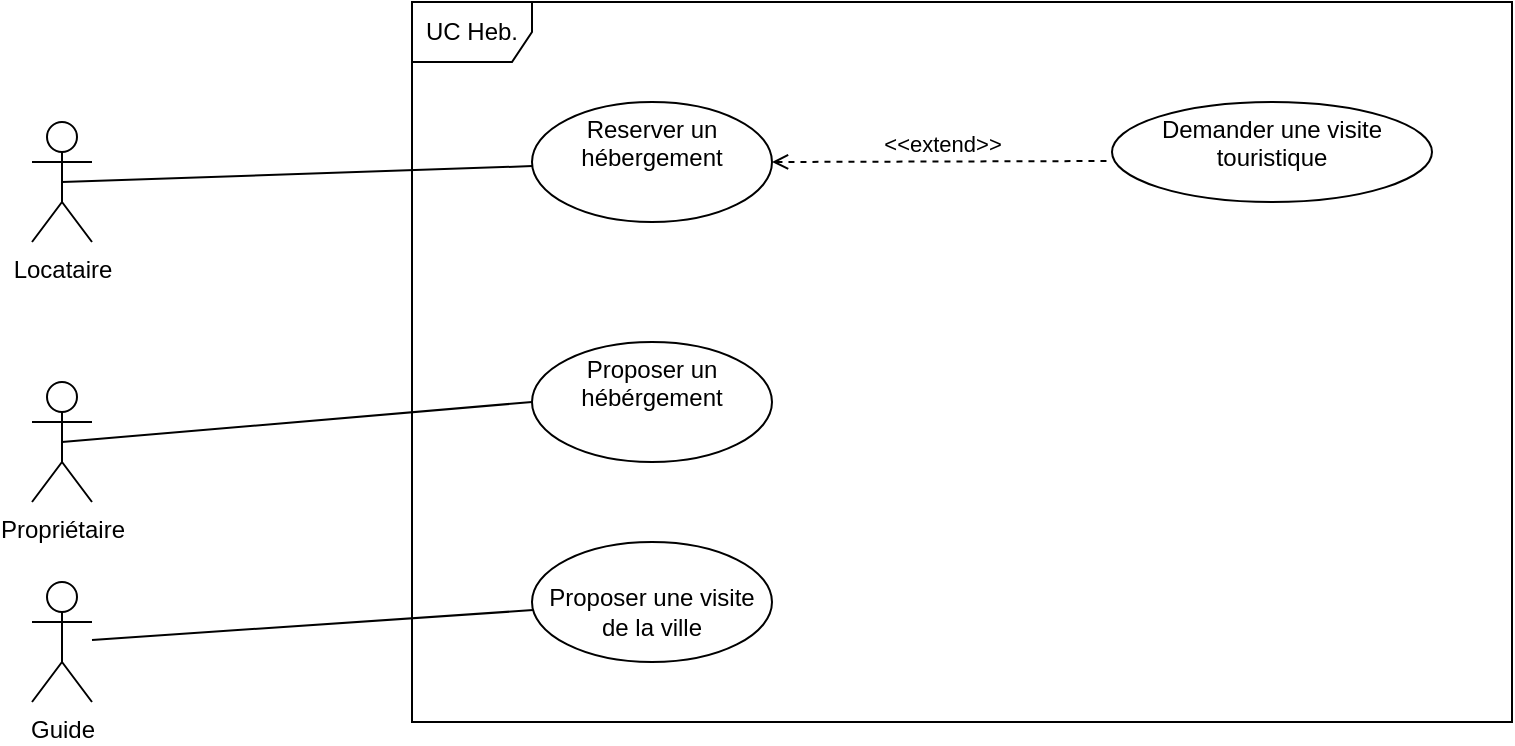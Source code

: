 <mxfile version="21.3.8" type="device">
  <diagram id="IMfcDTtslhJo9Jacq_pT" name="Page-1">
    <mxGraphModel dx="922" dy="402" grid="1" gridSize="10" guides="1" tooltips="1" connect="1" arrows="1" fold="1" page="1" pageScale="1" pageWidth="1169" pageHeight="1654" math="0" shadow="0">
      <root>
        <mxCell id="0" />
        <mxCell id="1" parent="0" />
        <mxCell id="HRQ94fjygY4lQHOxMg0O-18" value="" style="rounded=0;orthogonalLoop=1;jettySize=auto;html=1;endArrow=none;endFill=0;exitX=0.5;exitY=0.5;exitDx=0;exitDy=0;exitPerimeter=0;" parent="1" source="HRQ94fjygY4lQHOxMg0O-1" target="HRQ94fjygY4lQHOxMg0O-17" edge="1">
          <mxGeometry relative="1" as="geometry" />
        </mxCell>
        <mxCell id="HRQ94fjygY4lQHOxMg0O-1" value="Locataire" style="shape=umlActor;verticalLabelPosition=bottom;verticalAlign=top;html=1;" parent="1" vertex="1">
          <mxGeometry x="260" y="150" width="30" height="60" as="geometry" />
        </mxCell>
        <mxCell id="HRQ94fjygY4lQHOxMg0O-20" value="" style="rounded=0;orthogonalLoop=1;jettySize=auto;html=1;endArrow=none;endFill=0;" parent="1" source="HRQ94fjygY4lQHOxMg0O-5" target="HRQ94fjygY4lQHOxMg0O-19" edge="1">
          <mxGeometry relative="1" as="geometry" />
        </mxCell>
        <mxCell id="HRQ94fjygY4lQHOxMg0O-5" value="Guide" style="shape=umlActor;html=1;verticalLabelPosition=bottom;verticalAlign=top;align=center;" parent="1" vertex="1">
          <mxGeometry x="260" y="380" width="30" height="60" as="geometry" />
        </mxCell>
        <mxCell id="HRQ94fjygY4lQHOxMg0O-9" value="UC Heb." style="shape=umlFrame;whiteSpace=wrap;html=1;" parent="1" vertex="1">
          <mxGeometry x="450" y="90" width="550" height="360" as="geometry" />
        </mxCell>
        <mxCell id="HRQ94fjygY4lQHOxMg0O-17" value="Reserver un hébergement" style="ellipse;whiteSpace=wrap;html=1;verticalAlign=top;" parent="1" vertex="1">
          <mxGeometry x="510" y="140" width="120" height="60" as="geometry" />
        </mxCell>
        <mxCell id="HRQ94fjygY4lQHOxMg0O-19" value="&lt;div&gt;&lt;br&gt;&lt;/div&gt;&lt;div&gt;Proposer une visite de la ville&lt;br&gt;&lt;/div&gt;" style="ellipse;whiteSpace=wrap;html=1;verticalAlign=top;" parent="1" vertex="1">
          <mxGeometry x="510" y="360" width="120" height="60" as="geometry" />
        </mxCell>
        <mxCell id="4" value="Proposer un hébérgement" style="ellipse;whiteSpace=wrap;html=1;verticalAlign=top;" parent="1" vertex="1">
          <mxGeometry x="510" y="260" width="120" height="60" as="geometry" />
        </mxCell>
        <mxCell id="8" value="" style="html=1;endArrow=none;elbow=vertical;entryX=0;entryY=0.5;entryDx=0;entryDy=0;exitX=0.5;exitY=0.5;exitDx=0;exitDy=0;exitPerimeter=0;rounded=0;" parent="1" source="9" target="4" edge="1">
          <mxGeometry width="160" relative="1" as="geometry">
            <mxPoint x="480" y="220" as="sourcePoint" />
            <mxPoint x="640" y="220" as="targetPoint" />
          </mxGeometry>
        </mxCell>
        <mxCell id="9" value="Propriétaire" style="shape=umlActor;verticalLabelPosition=bottom;verticalAlign=top;html=1;" parent="1" vertex="1">
          <mxGeometry x="260" y="280" width="30" height="60" as="geometry" />
        </mxCell>
        <mxCell id="10" value="Demander une visite touristique" style="ellipse;whiteSpace=wrap;html=1;verticalAlign=top;" parent="1" vertex="1">
          <mxGeometry x="800" y="140" width="160" height="50" as="geometry" />
        </mxCell>
        <mxCell id="13" value="&amp;lt;&amp;lt;extend&amp;gt;&amp;gt;" style="html=1;verticalAlign=bottom;labelBackgroundColor=none;endArrow=none;endFill=0;dashed=1;exitX=1;exitY=0.5;exitDx=0;exitDy=0;startArrow=open;startFill=0;" parent="1" source="HRQ94fjygY4lQHOxMg0O-17" edge="1">
          <mxGeometry width="160" relative="1" as="geometry">
            <mxPoint x="640" y="169.5" as="sourcePoint" />
            <mxPoint x="800" y="169.5" as="targetPoint" />
          </mxGeometry>
        </mxCell>
      </root>
    </mxGraphModel>
  </diagram>
</mxfile>
